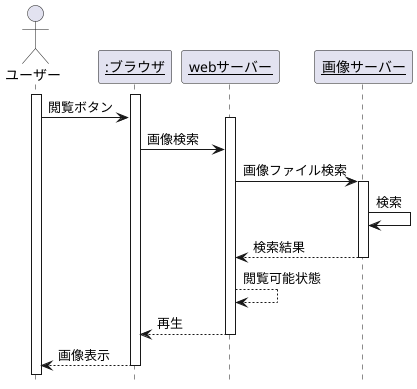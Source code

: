 @startuml 画僧検索
hide footbox
Actor ユーザー as us
participant "<u>:ブラウザ</u>" as br
participant "<u>webサーバー</u>" as web
participant "<u>画像サーバー</u>" as ga
activate us
activate br
us -> br:閲覧ボタン
activate web
br -> web:画像検索
web -> ga:画像ファイル検索
activate ga
ga -> ga:検索
web <-- ga:検索結果
deactivate ga
web --> web:閲覧可能状態
br <-- web:再生
deactivate web
us <-- br:画像表示
deactivate br
@enduml